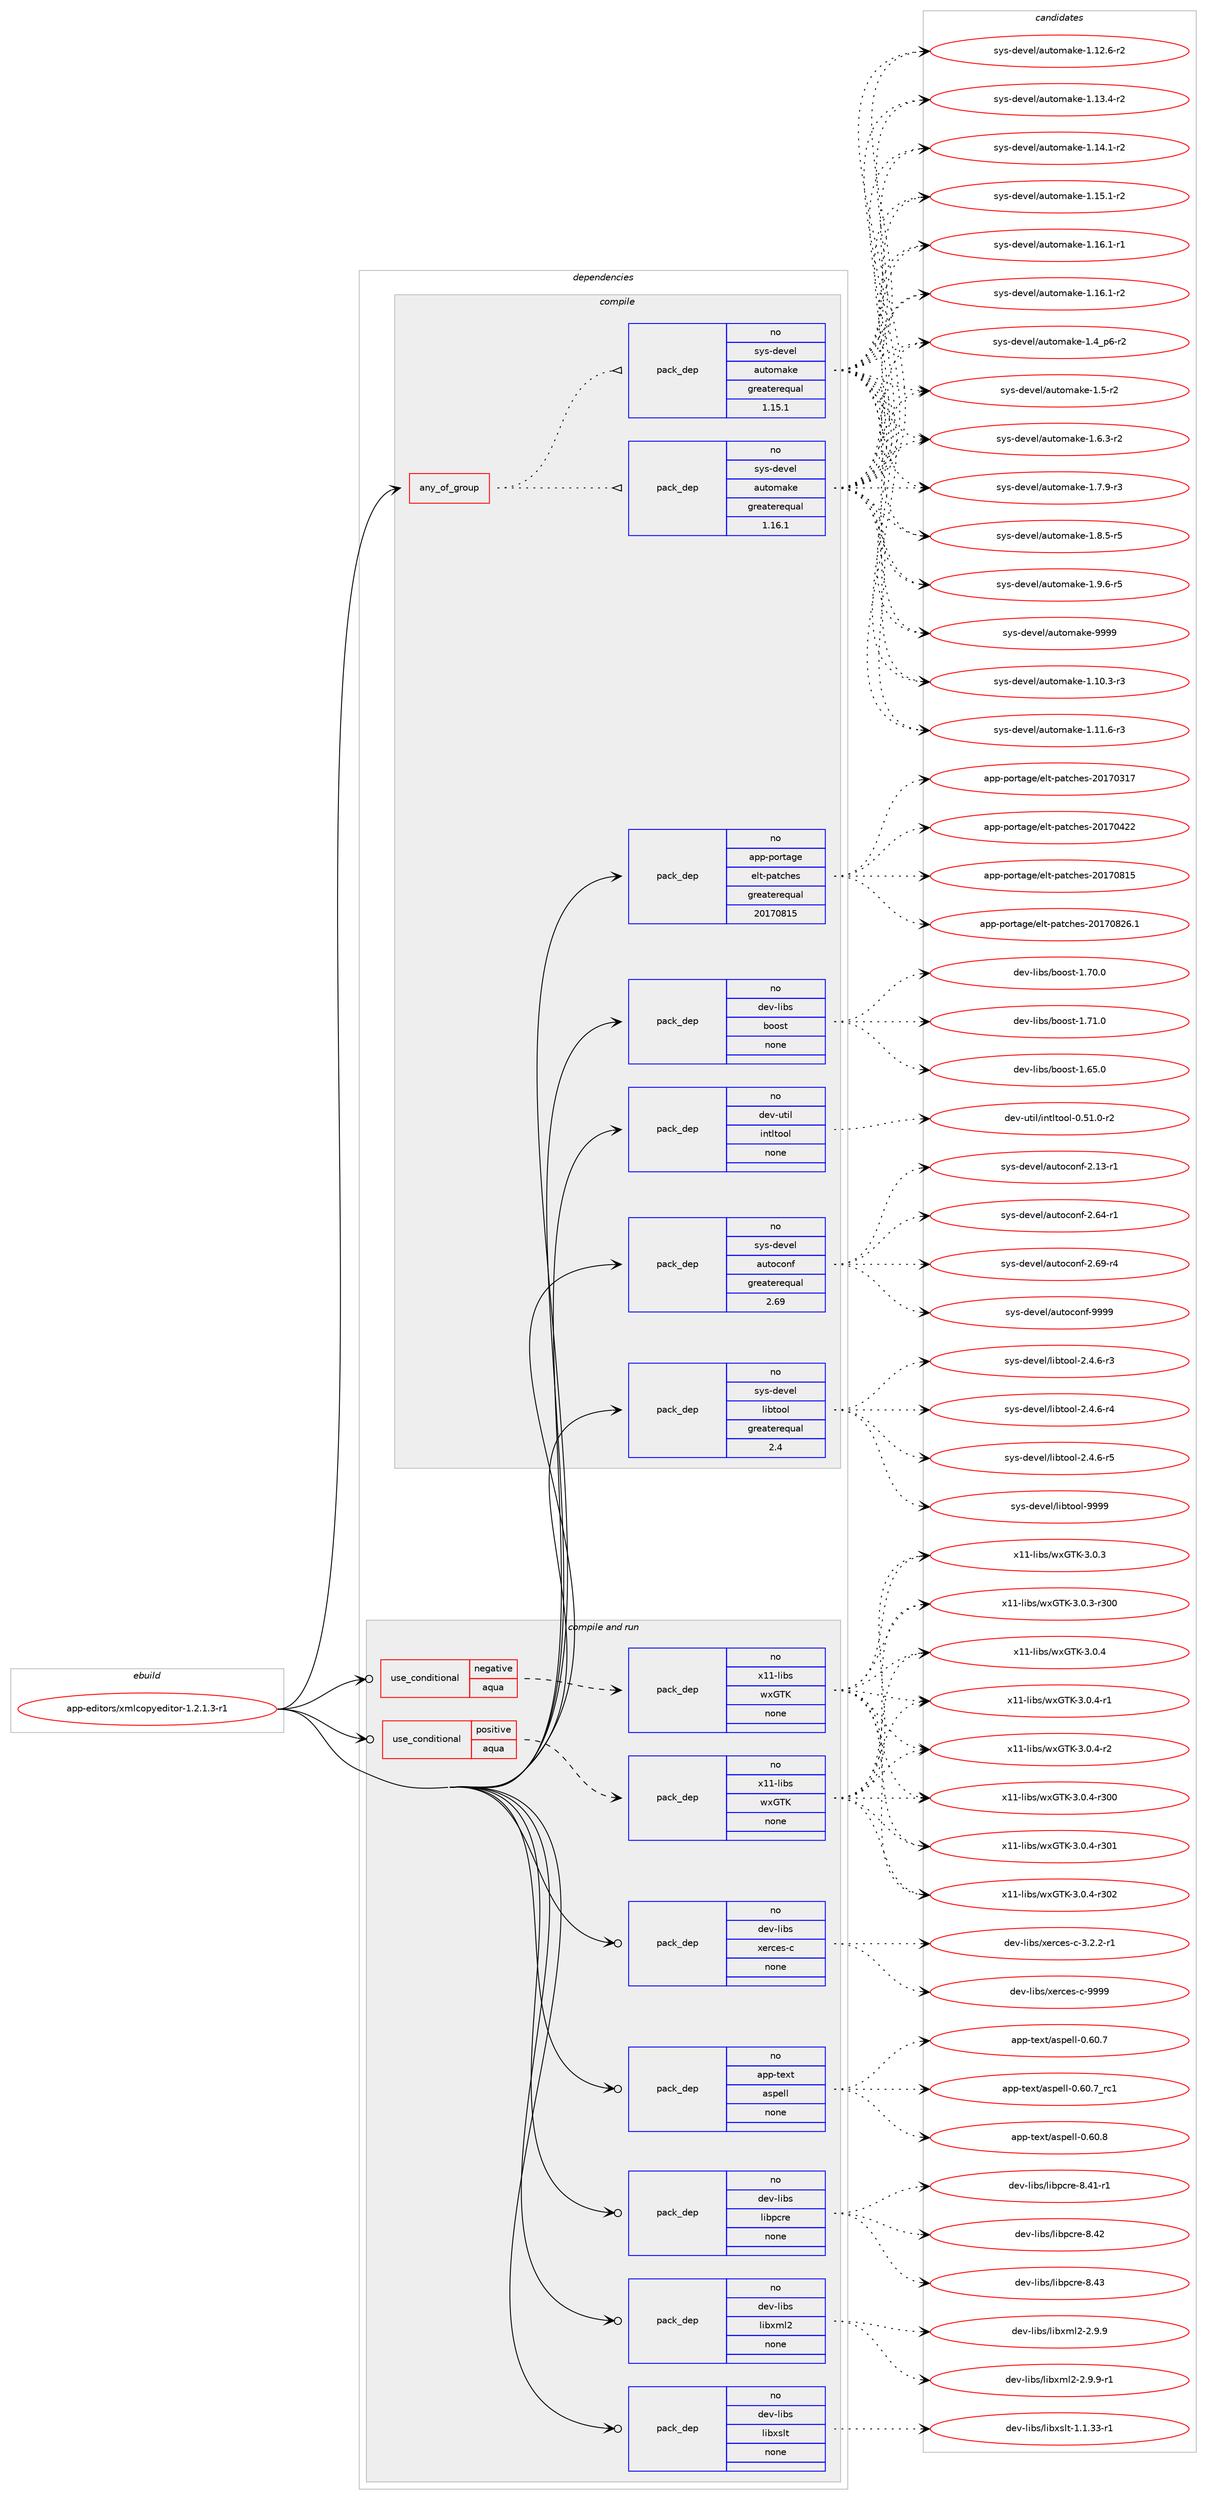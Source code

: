 digraph prolog {

# *************
# Graph options
# *************

newrank=true;
concentrate=true;
compound=true;
graph [rankdir=LR,fontname=Helvetica,fontsize=10,ranksep=1.5];#, ranksep=2.5, nodesep=0.2];
edge  [arrowhead=vee];
node  [fontname=Helvetica,fontsize=10];

# **********
# The ebuild
# **********

subgraph cluster_leftcol {
color=gray;
rank=same;
label=<<i>ebuild</i>>;
id [label="app-editors/xmlcopyeditor-1.2.1.3-r1", color=red, width=4, href="../app-editors/xmlcopyeditor-1.2.1.3-r1.svg"];
}

# ****************
# The dependencies
# ****************

subgraph cluster_midcol {
color=gray;
label=<<i>dependencies</i>>;
subgraph cluster_compile {
fillcolor="#eeeeee";
style=filled;
label=<<i>compile</i>>;
subgraph any8479 {
dependency482451 [label=<<TABLE BORDER="0" CELLBORDER="1" CELLSPACING="0" CELLPADDING="4"><TR><TD CELLPADDING="10">any_of_group</TD></TR></TABLE>>, shape=none, color=red];subgraph pack358680 {
dependency482452 [label=<<TABLE BORDER="0" CELLBORDER="1" CELLSPACING="0" CELLPADDING="4" WIDTH="220"><TR><TD ROWSPAN="6" CELLPADDING="30">pack_dep</TD></TR><TR><TD WIDTH="110">no</TD></TR><TR><TD>sys-devel</TD></TR><TR><TD>automake</TD></TR><TR><TD>greaterequal</TD></TR><TR><TD>1.16.1</TD></TR></TABLE>>, shape=none, color=blue];
}
dependency482451:e -> dependency482452:w [weight=20,style="dotted",arrowhead="oinv"];
subgraph pack358681 {
dependency482453 [label=<<TABLE BORDER="0" CELLBORDER="1" CELLSPACING="0" CELLPADDING="4" WIDTH="220"><TR><TD ROWSPAN="6" CELLPADDING="30">pack_dep</TD></TR><TR><TD WIDTH="110">no</TD></TR><TR><TD>sys-devel</TD></TR><TR><TD>automake</TD></TR><TR><TD>greaterequal</TD></TR><TR><TD>1.15.1</TD></TR></TABLE>>, shape=none, color=blue];
}
dependency482451:e -> dependency482453:w [weight=20,style="dotted",arrowhead="oinv"];
}
id:e -> dependency482451:w [weight=20,style="solid",arrowhead="vee"];
subgraph pack358682 {
dependency482454 [label=<<TABLE BORDER="0" CELLBORDER="1" CELLSPACING="0" CELLPADDING="4" WIDTH="220"><TR><TD ROWSPAN="6" CELLPADDING="30">pack_dep</TD></TR><TR><TD WIDTH="110">no</TD></TR><TR><TD>app-portage</TD></TR><TR><TD>elt-patches</TD></TR><TR><TD>greaterequal</TD></TR><TR><TD>20170815</TD></TR></TABLE>>, shape=none, color=blue];
}
id:e -> dependency482454:w [weight=20,style="solid",arrowhead="vee"];
subgraph pack358683 {
dependency482455 [label=<<TABLE BORDER="0" CELLBORDER="1" CELLSPACING="0" CELLPADDING="4" WIDTH="220"><TR><TD ROWSPAN="6" CELLPADDING="30">pack_dep</TD></TR><TR><TD WIDTH="110">no</TD></TR><TR><TD>dev-libs</TD></TR><TR><TD>boost</TD></TR><TR><TD>none</TD></TR><TR><TD></TD></TR></TABLE>>, shape=none, color=blue];
}
id:e -> dependency482455:w [weight=20,style="solid",arrowhead="vee"];
subgraph pack358684 {
dependency482456 [label=<<TABLE BORDER="0" CELLBORDER="1" CELLSPACING="0" CELLPADDING="4" WIDTH="220"><TR><TD ROWSPAN="6" CELLPADDING="30">pack_dep</TD></TR><TR><TD WIDTH="110">no</TD></TR><TR><TD>dev-util</TD></TR><TR><TD>intltool</TD></TR><TR><TD>none</TD></TR><TR><TD></TD></TR></TABLE>>, shape=none, color=blue];
}
id:e -> dependency482456:w [weight=20,style="solid",arrowhead="vee"];
subgraph pack358685 {
dependency482457 [label=<<TABLE BORDER="0" CELLBORDER="1" CELLSPACING="0" CELLPADDING="4" WIDTH="220"><TR><TD ROWSPAN="6" CELLPADDING="30">pack_dep</TD></TR><TR><TD WIDTH="110">no</TD></TR><TR><TD>sys-devel</TD></TR><TR><TD>autoconf</TD></TR><TR><TD>greaterequal</TD></TR><TR><TD>2.69</TD></TR></TABLE>>, shape=none, color=blue];
}
id:e -> dependency482457:w [weight=20,style="solid",arrowhead="vee"];
subgraph pack358686 {
dependency482458 [label=<<TABLE BORDER="0" CELLBORDER="1" CELLSPACING="0" CELLPADDING="4" WIDTH="220"><TR><TD ROWSPAN="6" CELLPADDING="30">pack_dep</TD></TR><TR><TD WIDTH="110">no</TD></TR><TR><TD>sys-devel</TD></TR><TR><TD>libtool</TD></TR><TR><TD>greaterequal</TD></TR><TR><TD>2.4</TD></TR></TABLE>>, shape=none, color=blue];
}
id:e -> dependency482458:w [weight=20,style="solid",arrowhead="vee"];
}
subgraph cluster_compileandrun {
fillcolor="#eeeeee";
style=filled;
label=<<i>compile and run</i>>;
subgraph cond114986 {
dependency482459 [label=<<TABLE BORDER="0" CELLBORDER="1" CELLSPACING="0" CELLPADDING="4"><TR><TD ROWSPAN="3" CELLPADDING="10">use_conditional</TD></TR><TR><TD>negative</TD></TR><TR><TD>aqua</TD></TR></TABLE>>, shape=none, color=red];
subgraph pack358687 {
dependency482460 [label=<<TABLE BORDER="0" CELLBORDER="1" CELLSPACING="0" CELLPADDING="4" WIDTH="220"><TR><TD ROWSPAN="6" CELLPADDING="30">pack_dep</TD></TR><TR><TD WIDTH="110">no</TD></TR><TR><TD>x11-libs</TD></TR><TR><TD>wxGTK</TD></TR><TR><TD>none</TD></TR><TR><TD></TD></TR></TABLE>>, shape=none, color=blue];
}
dependency482459:e -> dependency482460:w [weight=20,style="dashed",arrowhead="vee"];
}
id:e -> dependency482459:w [weight=20,style="solid",arrowhead="odotvee"];
subgraph cond114987 {
dependency482461 [label=<<TABLE BORDER="0" CELLBORDER="1" CELLSPACING="0" CELLPADDING="4"><TR><TD ROWSPAN="3" CELLPADDING="10">use_conditional</TD></TR><TR><TD>positive</TD></TR><TR><TD>aqua</TD></TR></TABLE>>, shape=none, color=red];
subgraph pack358688 {
dependency482462 [label=<<TABLE BORDER="0" CELLBORDER="1" CELLSPACING="0" CELLPADDING="4" WIDTH="220"><TR><TD ROWSPAN="6" CELLPADDING="30">pack_dep</TD></TR><TR><TD WIDTH="110">no</TD></TR><TR><TD>x11-libs</TD></TR><TR><TD>wxGTK</TD></TR><TR><TD>none</TD></TR><TR><TD></TD></TR></TABLE>>, shape=none, color=blue];
}
dependency482461:e -> dependency482462:w [weight=20,style="dashed",arrowhead="vee"];
}
id:e -> dependency482461:w [weight=20,style="solid",arrowhead="odotvee"];
subgraph pack358689 {
dependency482463 [label=<<TABLE BORDER="0" CELLBORDER="1" CELLSPACING="0" CELLPADDING="4" WIDTH="220"><TR><TD ROWSPAN="6" CELLPADDING="30">pack_dep</TD></TR><TR><TD WIDTH="110">no</TD></TR><TR><TD>app-text</TD></TR><TR><TD>aspell</TD></TR><TR><TD>none</TD></TR><TR><TD></TD></TR></TABLE>>, shape=none, color=blue];
}
id:e -> dependency482463:w [weight=20,style="solid",arrowhead="odotvee"];
subgraph pack358690 {
dependency482464 [label=<<TABLE BORDER="0" CELLBORDER="1" CELLSPACING="0" CELLPADDING="4" WIDTH="220"><TR><TD ROWSPAN="6" CELLPADDING="30">pack_dep</TD></TR><TR><TD WIDTH="110">no</TD></TR><TR><TD>dev-libs</TD></TR><TR><TD>libpcre</TD></TR><TR><TD>none</TD></TR><TR><TD></TD></TR></TABLE>>, shape=none, color=blue];
}
id:e -> dependency482464:w [weight=20,style="solid",arrowhead="odotvee"];
subgraph pack358691 {
dependency482465 [label=<<TABLE BORDER="0" CELLBORDER="1" CELLSPACING="0" CELLPADDING="4" WIDTH="220"><TR><TD ROWSPAN="6" CELLPADDING="30">pack_dep</TD></TR><TR><TD WIDTH="110">no</TD></TR><TR><TD>dev-libs</TD></TR><TR><TD>libxml2</TD></TR><TR><TD>none</TD></TR><TR><TD></TD></TR></TABLE>>, shape=none, color=blue];
}
id:e -> dependency482465:w [weight=20,style="solid",arrowhead="odotvee"];
subgraph pack358692 {
dependency482466 [label=<<TABLE BORDER="0" CELLBORDER="1" CELLSPACING="0" CELLPADDING="4" WIDTH="220"><TR><TD ROWSPAN="6" CELLPADDING="30">pack_dep</TD></TR><TR><TD WIDTH="110">no</TD></TR><TR><TD>dev-libs</TD></TR><TR><TD>libxslt</TD></TR><TR><TD>none</TD></TR><TR><TD></TD></TR></TABLE>>, shape=none, color=blue];
}
id:e -> dependency482466:w [weight=20,style="solid",arrowhead="odotvee"];
subgraph pack358693 {
dependency482467 [label=<<TABLE BORDER="0" CELLBORDER="1" CELLSPACING="0" CELLPADDING="4" WIDTH="220"><TR><TD ROWSPAN="6" CELLPADDING="30">pack_dep</TD></TR><TR><TD WIDTH="110">no</TD></TR><TR><TD>dev-libs</TD></TR><TR><TD>xerces-c</TD></TR><TR><TD>none</TD></TR><TR><TD></TD></TR></TABLE>>, shape=none, color=blue];
}
id:e -> dependency482467:w [weight=20,style="solid",arrowhead="odotvee"];
}
subgraph cluster_run {
fillcolor="#eeeeee";
style=filled;
label=<<i>run</i>>;
}
}

# **************
# The candidates
# **************

subgraph cluster_choices {
rank=same;
color=gray;
label=<<i>candidates</i>>;

subgraph choice358680 {
color=black;
nodesep=1;
choice11512111545100101118101108479711711611110997107101454946494846514511451 [label="sys-devel/automake-1.10.3-r3", color=red, width=4,href="../sys-devel/automake-1.10.3-r3.svg"];
choice11512111545100101118101108479711711611110997107101454946494946544511451 [label="sys-devel/automake-1.11.6-r3", color=red, width=4,href="../sys-devel/automake-1.11.6-r3.svg"];
choice11512111545100101118101108479711711611110997107101454946495046544511450 [label="sys-devel/automake-1.12.6-r2", color=red, width=4,href="../sys-devel/automake-1.12.6-r2.svg"];
choice11512111545100101118101108479711711611110997107101454946495146524511450 [label="sys-devel/automake-1.13.4-r2", color=red, width=4,href="../sys-devel/automake-1.13.4-r2.svg"];
choice11512111545100101118101108479711711611110997107101454946495246494511450 [label="sys-devel/automake-1.14.1-r2", color=red, width=4,href="../sys-devel/automake-1.14.1-r2.svg"];
choice11512111545100101118101108479711711611110997107101454946495346494511450 [label="sys-devel/automake-1.15.1-r2", color=red, width=4,href="../sys-devel/automake-1.15.1-r2.svg"];
choice11512111545100101118101108479711711611110997107101454946495446494511449 [label="sys-devel/automake-1.16.1-r1", color=red, width=4,href="../sys-devel/automake-1.16.1-r1.svg"];
choice11512111545100101118101108479711711611110997107101454946495446494511450 [label="sys-devel/automake-1.16.1-r2", color=red, width=4,href="../sys-devel/automake-1.16.1-r2.svg"];
choice115121115451001011181011084797117116111109971071014549465295112544511450 [label="sys-devel/automake-1.4_p6-r2", color=red, width=4,href="../sys-devel/automake-1.4_p6-r2.svg"];
choice11512111545100101118101108479711711611110997107101454946534511450 [label="sys-devel/automake-1.5-r2", color=red, width=4,href="../sys-devel/automake-1.5-r2.svg"];
choice115121115451001011181011084797117116111109971071014549465446514511450 [label="sys-devel/automake-1.6.3-r2", color=red, width=4,href="../sys-devel/automake-1.6.3-r2.svg"];
choice115121115451001011181011084797117116111109971071014549465546574511451 [label="sys-devel/automake-1.7.9-r3", color=red, width=4,href="../sys-devel/automake-1.7.9-r3.svg"];
choice115121115451001011181011084797117116111109971071014549465646534511453 [label="sys-devel/automake-1.8.5-r5", color=red, width=4,href="../sys-devel/automake-1.8.5-r5.svg"];
choice115121115451001011181011084797117116111109971071014549465746544511453 [label="sys-devel/automake-1.9.6-r5", color=red, width=4,href="../sys-devel/automake-1.9.6-r5.svg"];
choice115121115451001011181011084797117116111109971071014557575757 [label="sys-devel/automake-9999", color=red, width=4,href="../sys-devel/automake-9999.svg"];
dependency482452:e -> choice11512111545100101118101108479711711611110997107101454946494846514511451:w [style=dotted,weight="100"];
dependency482452:e -> choice11512111545100101118101108479711711611110997107101454946494946544511451:w [style=dotted,weight="100"];
dependency482452:e -> choice11512111545100101118101108479711711611110997107101454946495046544511450:w [style=dotted,weight="100"];
dependency482452:e -> choice11512111545100101118101108479711711611110997107101454946495146524511450:w [style=dotted,weight="100"];
dependency482452:e -> choice11512111545100101118101108479711711611110997107101454946495246494511450:w [style=dotted,weight="100"];
dependency482452:e -> choice11512111545100101118101108479711711611110997107101454946495346494511450:w [style=dotted,weight="100"];
dependency482452:e -> choice11512111545100101118101108479711711611110997107101454946495446494511449:w [style=dotted,weight="100"];
dependency482452:e -> choice11512111545100101118101108479711711611110997107101454946495446494511450:w [style=dotted,weight="100"];
dependency482452:e -> choice115121115451001011181011084797117116111109971071014549465295112544511450:w [style=dotted,weight="100"];
dependency482452:e -> choice11512111545100101118101108479711711611110997107101454946534511450:w [style=dotted,weight="100"];
dependency482452:e -> choice115121115451001011181011084797117116111109971071014549465446514511450:w [style=dotted,weight="100"];
dependency482452:e -> choice115121115451001011181011084797117116111109971071014549465546574511451:w [style=dotted,weight="100"];
dependency482452:e -> choice115121115451001011181011084797117116111109971071014549465646534511453:w [style=dotted,weight="100"];
dependency482452:e -> choice115121115451001011181011084797117116111109971071014549465746544511453:w [style=dotted,weight="100"];
dependency482452:e -> choice115121115451001011181011084797117116111109971071014557575757:w [style=dotted,weight="100"];
}
subgraph choice358681 {
color=black;
nodesep=1;
choice11512111545100101118101108479711711611110997107101454946494846514511451 [label="sys-devel/automake-1.10.3-r3", color=red, width=4,href="../sys-devel/automake-1.10.3-r3.svg"];
choice11512111545100101118101108479711711611110997107101454946494946544511451 [label="sys-devel/automake-1.11.6-r3", color=red, width=4,href="../sys-devel/automake-1.11.6-r3.svg"];
choice11512111545100101118101108479711711611110997107101454946495046544511450 [label="sys-devel/automake-1.12.6-r2", color=red, width=4,href="../sys-devel/automake-1.12.6-r2.svg"];
choice11512111545100101118101108479711711611110997107101454946495146524511450 [label="sys-devel/automake-1.13.4-r2", color=red, width=4,href="../sys-devel/automake-1.13.4-r2.svg"];
choice11512111545100101118101108479711711611110997107101454946495246494511450 [label="sys-devel/automake-1.14.1-r2", color=red, width=4,href="../sys-devel/automake-1.14.1-r2.svg"];
choice11512111545100101118101108479711711611110997107101454946495346494511450 [label="sys-devel/automake-1.15.1-r2", color=red, width=4,href="../sys-devel/automake-1.15.1-r2.svg"];
choice11512111545100101118101108479711711611110997107101454946495446494511449 [label="sys-devel/automake-1.16.1-r1", color=red, width=4,href="../sys-devel/automake-1.16.1-r1.svg"];
choice11512111545100101118101108479711711611110997107101454946495446494511450 [label="sys-devel/automake-1.16.1-r2", color=red, width=4,href="../sys-devel/automake-1.16.1-r2.svg"];
choice115121115451001011181011084797117116111109971071014549465295112544511450 [label="sys-devel/automake-1.4_p6-r2", color=red, width=4,href="../sys-devel/automake-1.4_p6-r2.svg"];
choice11512111545100101118101108479711711611110997107101454946534511450 [label="sys-devel/automake-1.5-r2", color=red, width=4,href="../sys-devel/automake-1.5-r2.svg"];
choice115121115451001011181011084797117116111109971071014549465446514511450 [label="sys-devel/automake-1.6.3-r2", color=red, width=4,href="../sys-devel/automake-1.6.3-r2.svg"];
choice115121115451001011181011084797117116111109971071014549465546574511451 [label="sys-devel/automake-1.7.9-r3", color=red, width=4,href="../sys-devel/automake-1.7.9-r3.svg"];
choice115121115451001011181011084797117116111109971071014549465646534511453 [label="sys-devel/automake-1.8.5-r5", color=red, width=4,href="../sys-devel/automake-1.8.5-r5.svg"];
choice115121115451001011181011084797117116111109971071014549465746544511453 [label="sys-devel/automake-1.9.6-r5", color=red, width=4,href="../sys-devel/automake-1.9.6-r5.svg"];
choice115121115451001011181011084797117116111109971071014557575757 [label="sys-devel/automake-9999", color=red, width=4,href="../sys-devel/automake-9999.svg"];
dependency482453:e -> choice11512111545100101118101108479711711611110997107101454946494846514511451:w [style=dotted,weight="100"];
dependency482453:e -> choice11512111545100101118101108479711711611110997107101454946494946544511451:w [style=dotted,weight="100"];
dependency482453:e -> choice11512111545100101118101108479711711611110997107101454946495046544511450:w [style=dotted,weight="100"];
dependency482453:e -> choice11512111545100101118101108479711711611110997107101454946495146524511450:w [style=dotted,weight="100"];
dependency482453:e -> choice11512111545100101118101108479711711611110997107101454946495246494511450:w [style=dotted,weight="100"];
dependency482453:e -> choice11512111545100101118101108479711711611110997107101454946495346494511450:w [style=dotted,weight="100"];
dependency482453:e -> choice11512111545100101118101108479711711611110997107101454946495446494511449:w [style=dotted,weight="100"];
dependency482453:e -> choice11512111545100101118101108479711711611110997107101454946495446494511450:w [style=dotted,weight="100"];
dependency482453:e -> choice115121115451001011181011084797117116111109971071014549465295112544511450:w [style=dotted,weight="100"];
dependency482453:e -> choice11512111545100101118101108479711711611110997107101454946534511450:w [style=dotted,weight="100"];
dependency482453:e -> choice115121115451001011181011084797117116111109971071014549465446514511450:w [style=dotted,weight="100"];
dependency482453:e -> choice115121115451001011181011084797117116111109971071014549465546574511451:w [style=dotted,weight="100"];
dependency482453:e -> choice115121115451001011181011084797117116111109971071014549465646534511453:w [style=dotted,weight="100"];
dependency482453:e -> choice115121115451001011181011084797117116111109971071014549465746544511453:w [style=dotted,weight="100"];
dependency482453:e -> choice115121115451001011181011084797117116111109971071014557575757:w [style=dotted,weight="100"];
}
subgraph choice358682 {
color=black;
nodesep=1;
choice97112112451121111141169710310147101108116451129711699104101115455048495548514955 [label="app-portage/elt-patches-20170317", color=red, width=4,href="../app-portage/elt-patches-20170317.svg"];
choice97112112451121111141169710310147101108116451129711699104101115455048495548525050 [label="app-portage/elt-patches-20170422", color=red, width=4,href="../app-portage/elt-patches-20170422.svg"];
choice97112112451121111141169710310147101108116451129711699104101115455048495548564953 [label="app-portage/elt-patches-20170815", color=red, width=4,href="../app-portage/elt-patches-20170815.svg"];
choice971121124511211111411697103101471011081164511297116991041011154550484955485650544649 [label="app-portage/elt-patches-20170826.1", color=red, width=4,href="../app-portage/elt-patches-20170826.1.svg"];
dependency482454:e -> choice97112112451121111141169710310147101108116451129711699104101115455048495548514955:w [style=dotted,weight="100"];
dependency482454:e -> choice97112112451121111141169710310147101108116451129711699104101115455048495548525050:w [style=dotted,weight="100"];
dependency482454:e -> choice97112112451121111141169710310147101108116451129711699104101115455048495548564953:w [style=dotted,weight="100"];
dependency482454:e -> choice971121124511211111411697103101471011081164511297116991041011154550484955485650544649:w [style=dotted,weight="100"];
}
subgraph choice358683 {
color=black;
nodesep=1;
choice1001011184510810598115479811111111511645494654534648 [label="dev-libs/boost-1.65.0", color=red, width=4,href="../dev-libs/boost-1.65.0.svg"];
choice1001011184510810598115479811111111511645494655484648 [label="dev-libs/boost-1.70.0", color=red, width=4,href="../dev-libs/boost-1.70.0.svg"];
choice1001011184510810598115479811111111511645494655494648 [label="dev-libs/boost-1.71.0", color=red, width=4,href="../dev-libs/boost-1.71.0.svg"];
dependency482455:e -> choice1001011184510810598115479811111111511645494654534648:w [style=dotted,weight="100"];
dependency482455:e -> choice1001011184510810598115479811111111511645494655484648:w [style=dotted,weight="100"];
dependency482455:e -> choice1001011184510810598115479811111111511645494655494648:w [style=dotted,weight="100"];
}
subgraph choice358684 {
color=black;
nodesep=1;
choice1001011184511711610510847105110116108116111111108454846534946484511450 [label="dev-util/intltool-0.51.0-r2", color=red, width=4,href="../dev-util/intltool-0.51.0-r2.svg"];
dependency482456:e -> choice1001011184511711610510847105110116108116111111108454846534946484511450:w [style=dotted,weight="100"];
}
subgraph choice358685 {
color=black;
nodesep=1;
choice1151211154510010111810110847971171161119911111010245504649514511449 [label="sys-devel/autoconf-2.13-r1", color=red, width=4,href="../sys-devel/autoconf-2.13-r1.svg"];
choice1151211154510010111810110847971171161119911111010245504654524511449 [label="sys-devel/autoconf-2.64-r1", color=red, width=4,href="../sys-devel/autoconf-2.64-r1.svg"];
choice1151211154510010111810110847971171161119911111010245504654574511452 [label="sys-devel/autoconf-2.69-r4", color=red, width=4,href="../sys-devel/autoconf-2.69-r4.svg"];
choice115121115451001011181011084797117116111991111101024557575757 [label="sys-devel/autoconf-9999", color=red, width=4,href="../sys-devel/autoconf-9999.svg"];
dependency482457:e -> choice1151211154510010111810110847971171161119911111010245504649514511449:w [style=dotted,weight="100"];
dependency482457:e -> choice1151211154510010111810110847971171161119911111010245504654524511449:w [style=dotted,weight="100"];
dependency482457:e -> choice1151211154510010111810110847971171161119911111010245504654574511452:w [style=dotted,weight="100"];
dependency482457:e -> choice115121115451001011181011084797117116111991111101024557575757:w [style=dotted,weight="100"];
}
subgraph choice358686 {
color=black;
nodesep=1;
choice1151211154510010111810110847108105981161111111084550465246544511451 [label="sys-devel/libtool-2.4.6-r3", color=red, width=4,href="../sys-devel/libtool-2.4.6-r3.svg"];
choice1151211154510010111810110847108105981161111111084550465246544511452 [label="sys-devel/libtool-2.4.6-r4", color=red, width=4,href="../sys-devel/libtool-2.4.6-r4.svg"];
choice1151211154510010111810110847108105981161111111084550465246544511453 [label="sys-devel/libtool-2.4.6-r5", color=red, width=4,href="../sys-devel/libtool-2.4.6-r5.svg"];
choice1151211154510010111810110847108105981161111111084557575757 [label="sys-devel/libtool-9999", color=red, width=4,href="../sys-devel/libtool-9999.svg"];
dependency482458:e -> choice1151211154510010111810110847108105981161111111084550465246544511451:w [style=dotted,weight="100"];
dependency482458:e -> choice1151211154510010111810110847108105981161111111084550465246544511452:w [style=dotted,weight="100"];
dependency482458:e -> choice1151211154510010111810110847108105981161111111084550465246544511453:w [style=dotted,weight="100"];
dependency482458:e -> choice1151211154510010111810110847108105981161111111084557575757:w [style=dotted,weight="100"];
}
subgraph choice358687 {
color=black;
nodesep=1;
choice1204949451081059811547119120718475455146484651 [label="x11-libs/wxGTK-3.0.3", color=red, width=4,href="../x11-libs/wxGTK-3.0.3.svg"];
choice120494945108105981154711912071847545514648465145114514848 [label="x11-libs/wxGTK-3.0.3-r300", color=red, width=4,href="../x11-libs/wxGTK-3.0.3-r300.svg"];
choice1204949451081059811547119120718475455146484652 [label="x11-libs/wxGTK-3.0.4", color=red, width=4,href="../x11-libs/wxGTK-3.0.4.svg"];
choice12049494510810598115471191207184754551464846524511449 [label="x11-libs/wxGTK-3.0.4-r1", color=red, width=4,href="../x11-libs/wxGTK-3.0.4-r1.svg"];
choice12049494510810598115471191207184754551464846524511450 [label="x11-libs/wxGTK-3.0.4-r2", color=red, width=4,href="../x11-libs/wxGTK-3.0.4-r2.svg"];
choice120494945108105981154711912071847545514648465245114514848 [label="x11-libs/wxGTK-3.0.4-r300", color=red, width=4,href="../x11-libs/wxGTK-3.0.4-r300.svg"];
choice120494945108105981154711912071847545514648465245114514849 [label="x11-libs/wxGTK-3.0.4-r301", color=red, width=4,href="../x11-libs/wxGTK-3.0.4-r301.svg"];
choice120494945108105981154711912071847545514648465245114514850 [label="x11-libs/wxGTK-3.0.4-r302", color=red, width=4,href="../x11-libs/wxGTK-3.0.4-r302.svg"];
dependency482460:e -> choice1204949451081059811547119120718475455146484651:w [style=dotted,weight="100"];
dependency482460:e -> choice120494945108105981154711912071847545514648465145114514848:w [style=dotted,weight="100"];
dependency482460:e -> choice1204949451081059811547119120718475455146484652:w [style=dotted,weight="100"];
dependency482460:e -> choice12049494510810598115471191207184754551464846524511449:w [style=dotted,weight="100"];
dependency482460:e -> choice12049494510810598115471191207184754551464846524511450:w [style=dotted,weight="100"];
dependency482460:e -> choice120494945108105981154711912071847545514648465245114514848:w [style=dotted,weight="100"];
dependency482460:e -> choice120494945108105981154711912071847545514648465245114514849:w [style=dotted,weight="100"];
dependency482460:e -> choice120494945108105981154711912071847545514648465245114514850:w [style=dotted,weight="100"];
}
subgraph choice358688 {
color=black;
nodesep=1;
choice1204949451081059811547119120718475455146484651 [label="x11-libs/wxGTK-3.0.3", color=red, width=4,href="../x11-libs/wxGTK-3.0.3.svg"];
choice120494945108105981154711912071847545514648465145114514848 [label="x11-libs/wxGTK-3.0.3-r300", color=red, width=4,href="../x11-libs/wxGTK-3.0.3-r300.svg"];
choice1204949451081059811547119120718475455146484652 [label="x11-libs/wxGTK-3.0.4", color=red, width=4,href="../x11-libs/wxGTK-3.0.4.svg"];
choice12049494510810598115471191207184754551464846524511449 [label="x11-libs/wxGTK-3.0.4-r1", color=red, width=4,href="../x11-libs/wxGTK-3.0.4-r1.svg"];
choice12049494510810598115471191207184754551464846524511450 [label="x11-libs/wxGTK-3.0.4-r2", color=red, width=4,href="../x11-libs/wxGTK-3.0.4-r2.svg"];
choice120494945108105981154711912071847545514648465245114514848 [label="x11-libs/wxGTK-3.0.4-r300", color=red, width=4,href="../x11-libs/wxGTK-3.0.4-r300.svg"];
choice120494945108105981154711912071847545514648465245114514849 [label="x11-libs/wxGTK-3.0.4-r301", color=red, width=4,href="../x11-libs/wxGTK-3.0.4-r301.svg"];
choice120494945108105981154711912071847545514648465245114514850 [label="x11-libs/wxGTK-3.0.4-r302", color=red, width=4,href="../x11-libs/wxGTK-3.0.4-r302.svg"];
dependency482462:e -> choice1204949451081059811547119120718475455146484651:w [style=dotted,weight="100"];
dependency482462:e -> choice120494945108105981154711912071847545514648465145114514848:w [style=dotted,weight="100"];
dependency482462:e -> choice1204949451081059811547119120718475455146484652:w [style=dotted,weight="100"];
dependency482462:e -> choice12049494510810598115471191207184754551464846524511449:w [style=dotted,weight="100"];
dependency482462:e -> choice12049494510810598115471191207184754551464846524511450:w [style=dotted,weight="100"];
dependency482462:e -> choice120494945108105981154711912071847545514648465245114514848:w [style=dotted,weight="100"];
dependency482462:e -> choice120494945108105981154711912071847545514648465245114514849:w [style=dotted,weight="100"];
dependency482462:e -> choice120494945108105981154711912071847545514648465245114514850:w [style=dotted,weight="100"];
}
subgraph choice358689 {
color=black;
nodesep=1;
choice9711211245116101120116479711511210110810845484654484655 [label="app-text/aspell-0.60.7", color=red, width=4,href="../app-text/aspell-0.60.7.svg"];
choice9711211245116101120116479711511210110810845484654484655951149949 [label="app-text/aspell-0.60.7_rc1", color=red, width=4,href="../app-text/aspell-0.60.7_rc1.svg"];
choice9711211245116101120116479711511210110810845484654484656 [label="app-text/aspell-0.60.8", color=red, width=4,href="../app-text/aspell-0.60.8.svg"];
dependency482463:e -> choice9711211245116101120116479711511210110810845484654484655:w [style=dotted,weight="100"];
dependency482463:e -> choice9711211245116101120116479711511210110810845484654484655951149949:w [style=dotted,weight="100"];
dependency482463:e -> choice9711211245116101120116479711511210110810845484654484656:w [style=dotted,weight="100"];
}
subgraph choice358690 {
color=black;
nodesep=1;
choice100101118451081059811547108105981129911410145564652494511449 [label="dev-libs/libpcre-8.41-r1", color=red, width=4,href="../dev-libs/libpcre-8.41-r1.svg"];
choice10010111845108105981154710810598112991141014556465250 [label="dev-libs/libpcre-8.42", color=red, width=4,href="../dev-libs/libpcre-8.42.svg"];
choice10010111845108105981154710810598112991141014556465251 [label="dev-libs/libpcre-8.43", color=red, width=4,href="../dev-libs/libpcre-8.43.svg"];
dependency482464:e -> choice100101118451081059811547108105981129911410145564652494511449:w [style=dotted,weight="100"];
dependency482464:e -> choice10010111845108105981154710810598112991141014556465250:w [style=dotted,weight="100"];
dependency482464:e -> choice10010111845108105981154710810598112991141014556465251:w [style=dotted,weight="100"];
}
subgraph choice358691 {
color=black;
nodesep=1;
choice1001011184510810598115471081059812010910850455046574657 [label="dev-libs/libxml2-2.9.9", color=red, width=4,href="../dev-libs/libxml2-2.9.9.svg"];
choice10010111845108105981154710810598120109108504550465746574511449 [label="dev-libs/libxml2-2.9.9-r1", color=red, width=4,href="../dev-libs/libxml2-2.9.9-r1.svg"];
dependency482465:e -> choice1001011184510810598115471081059812010910850455046574657:w [style=dotted,weight="100"];
dependency482465:e -> choice10010111845108105981154710810598120109108504550465746574511449:w [style=dotted,weight="100"];
}
subgraph choice358692 {
color=black;
nodesep=1;
choice10010111845108105981154710810598120115108116454946494651514511449 [label="dev-libs/libxslt-1.1.33-r1", color=red, width=4,href="../dev-libs/libxslt-1.1.33-r1.svg"];
dependency482466:e -> choice10010111845108105981154710810598120115108116454946494651514511449:w [style=dotted,weight="100"];
}
subgraph choice358693 {
color=black;
nodesep=1;
choice1001011184510810598115471201011149910111545994551465046504511449 [label="dev-libs/xerces-c-3.2.2-r1", color=red, width=4,href="../dev-libs/xerces-c-3.2.2-r1.svg"];
choice1001011184510810598115471201011149910111545994557575757 [label="dev-libs/xerces-c-9999", color=red, width=4,href="../dev-libs/xerces-c-9999.svg"];
dependency482467:e -> choice1001011184510810598115471201011149910111545994551465046504511449:w [style=dotted,weight="100"];
dependency482467:e -> choice1001011184510810598115471201011149910111545994557575757:w [style=dotted,weight="100"];
}
}

}
